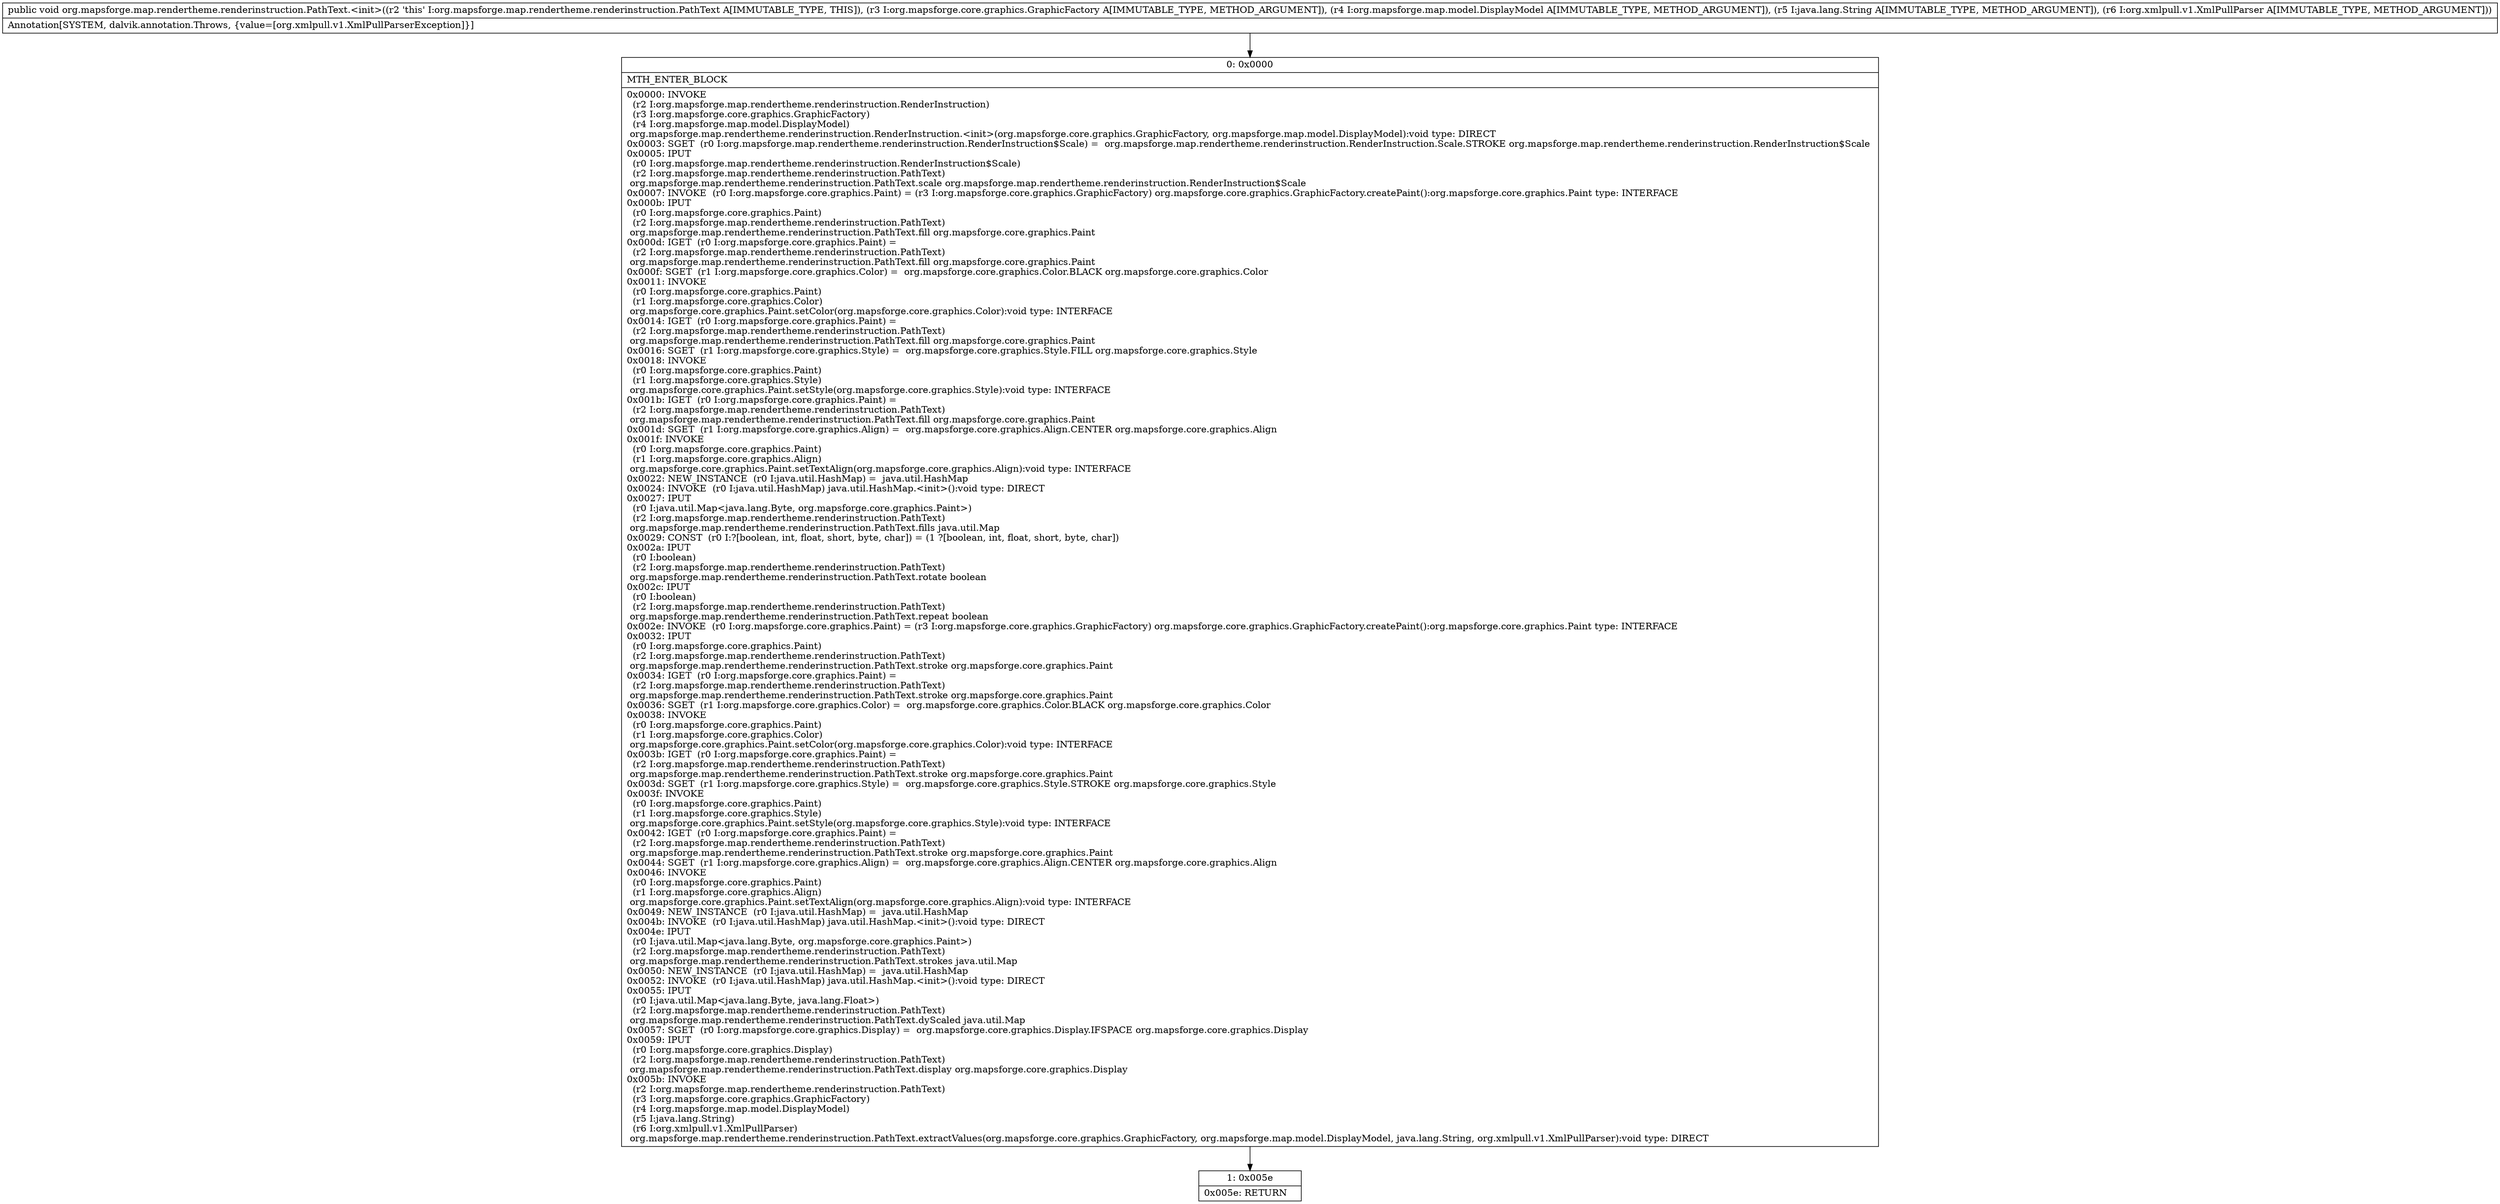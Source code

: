 digraph "CFG fororg.mapsforge.map.rendertheme.renderinstruction.PathText.\<init\>(Lorg\/mapsforge\/core\/graphics\/GraphicFactory;Lorg\/mapsforge\/map\/model\/DisplayModel;Ljava\/lang\/String;Lorg\/xmlpull\/v1\/XmlPullParser;)V" {
Node_0 [shape=record,label="{0\:\ 0x0000|MTH_ENTER_BLOCK\l|0x0000: INVOKE  \l  (r2 I:org.mapsforge.map.rendertheme.renderinstruction.RenderInstruction)\l  (r3 I:org.mapsforge.core.graphics.GraphicFactory)\l  (r4 I:org.mapsforge.map.model.DisplayModel)\l org.mapsforge.map.rendertheme.renderinstruction.RenderInstruction.\<init\>(org.mapsforge.core.graphics.GraphicFactory, org.mapsforge.map.model.DisplayModel):void type: DIRECT \l0x0003: SGET  (r0 I:org.mapsforge.map.rendertheme.renderinstruction.RenderInstruction$Scale) =  org.mapsforge.map.rendertheme.renderinstruction.RenderInstruction.Scale.STROKE org.mapsforge.map.rendertheme.renderinstruction.RenderInstruction$Scale \l0x0005: IPUT  \l  (r0 I:org.mapsforge.map.rendertheme.renderinstruction.RenderInstruction$Scale)\l  (r2 I:org.mapsforge.map.rendertheme.renderinstruction.PathText)\l org.mapsforge.map.rendertheme.renderinstruction.PathText.scale org.mapsforge.map.rendertheme.renderinstruction.RenderInstruction$Scale \l0x0007: INVOKE  (r0 I:org.mapsforge.core.graphics.Paint) = (r3 I:org.mapsforge.core.graphics.GraphicFactory) org.mapsforge.core.graphics.GraphicFactory.createPaint():org.mapsforge.core.graphics.Paint type: INTERFACE \l0x000b: IPUT  \l  (r0 I:org.mapsforge.core.graphics.Paint)\l  (r2 I:org.mapsforge.map.rendertheme.renderinstruction.PathText)\l org.mapsforge.map.rendertheme.renderinstruction.PathText.fill org.mapsforge.core.graphics.Paint \l0x000d: IGET  (r0 I:org.mapsforge.core.graphics.Paint) = \l  (r2 I:org.mapsforge.map.rendertheme.renderinstruction.PathText)\l org.mapsforge.map.rendertheme.renderinstruction.PathText.fill org.mapsforge.core.graphics.Paint \l0x000f: SGET  (r1 I:org.mapsforge.core.graphics.Color) =  org.mapsforge.core.graphics.Color.BLACK org.mapsforge.core.graphics.Color \l0x0011: INVOKE  \l  (r0 I:org.mapsforge.core.graphics.Paint)\l  (r1 I:org.mapsforge.core.graphics.Color)\l org.mapsforge.core.graphics.Paint.setColor(org.mapsforge.core.graphics.Color):void type: INTERFACE \l0x0014: IGET  (r0 I:org.mapsforge.core.graphics.Paint) = \l  (r2 I:org.mapsforge.map.rendertheme.renderinstruction.PathText)\l org.mapsforge.map.rendertheme.renderinstruction.PathText.fill org.mapsforge.core.graphics.Paint \l0x0016: SGET  (r1 I:org.mapsforge.core.graphics.Style) =  org.mapsforge.core.graphics.Style.FILL org.mapsforge.core.graphics.Style \l0x0018: INVOKE  \l  (r0 I:org.mapsforge.core.graphics.Paint)\l  (r1 I:org.mapsforge.core.graphics.Style)\l org.mapsforge.core.graphics.Paint.setStyle(org.mapsforge.core.graphics.Style):void type: INTERFACE \l0x001b: IGET  (r0 I:org.mapsforge.core.graphics.Paint) = \l  (r2 I:org.mapsforge.map.rendertheme.renderinstruction.PathText)\l org.mapsforge.map.rendertheme.renderinstruction.PathText.fill org.mapsforge.core.graphics.Paint \l0x001d: SGET  (r1 I:org.mapsforge.core.graphics.Align) =  org.mapsforge.core.graphics.Align.CENTER org.mapsforge.core.graphics.Align \l0x001f: INVOKE  \l  (r0 I:org.mapsforge.core.graphics.Paint)\l  (r1 I:org.mapsforge.core.graphics.Align)\l org.mapsforge.core.graphics.Paint.setTextAlign(org.mapsforge.core.graphics.Align):void type: INTERFACE \l0x0022: NEW_INSTANCE  (r0 I:java.util.HashMap) =  java.util.HashMap \l0x0024: INVOKE  (r0 I:java.util.HashMap) java.util.HashMap.\<init\>():void type: DIRECT \l0x0027: IPUT  \l  (r0 I:java.util.Map\<java.lang.Byte, org.mapsforge.core.graphics.Paint\>)\l  (r2 I:org.mapsforge.map.rendertheme.renderinstruction.PathText)\l org.mapsforge.map.rendertheme.renderinstruction.PathText.fills java.util.Map \l0x0029: CONST  (r0 I:?[boolean, int, float, short, byte, char]) = (1 ?[boolean, int, float, short, byte, char]) \l0x002a: IPUT  \l  (r0 I:boolean)\l  (r2 I:org.mapsforge.map.rendertheme.renderinstruction.PathText)\l org.mapsforge.map.rendertheme.renderinstruction.PathText.rotate boolean \l0x002c: IPUT  \l  (r0 I:boolean)\l  (r2 I:org.mapsforge.map.rendertheme.renderinstruction.PathText)\l org.mapsforge.map.rendertheme.renderinstruction.PathText.repeat boolean \l0x002e: INVOKE  (r0 I:org.mapsforge.core.graphics.Paint) = (r3 I:org.mapsforge.core.graphics.GraphicFactory) org.mapsforge.core.graphics.GraphicFactory.createPaint():org.mapsforge.core.graphics.Paint type: INTERFACE \l0x0032: IPUT  \l  (r0 I:org.mapsforge.core.graphics.Paint)\l  (r2 I:org.mapsforge.map.rendertheme.renderinstruction.PathText)\l org.mapsforge.map.rendertheme.renderinstruction.PathText.stroke org.mapsforge.core.graphics.Paint \l0x0034: IGET  (r0 I:org.mapsforge.core.graphics.Paint) = \l  (r2 I:org.mapsforge.map.rendertheme.renderinstruction.PathText)\l org.mapsforge.map.rendertheme.renderinstruction.PathText.stroke org.mapsforge.core.graphics.Paint \l0x0036: SGET  (r1 I:org.mapsforge.core.graphics.Color) =  org.mapsforge.core.graphics.Color.BLACK org.mapsforge.core.graphics.Color \l0x0038: INVOKE  \l  (r0 I:org.mapsforge.core.graphics.Paint)\l  (r1 I:org.mapsforge.core.graphics.Color)\l org.mapsforge.core.graphics.Paint.setColor(org.mapsforge.core.graphics.Color):void type: INTERFACE \l0x003b: IGET  (r0 I:org.mapsforge.core.graphics.Paint) = \l  (r2 I:org.mapsforge.map.rendertheme.renderinstruction.PathText)\l org.mapsforge.map.rendertheme.renderinstruction.PathText.stroke org.mapsforge.core.graphics.Paint \l0x003d: SGET  (r1 I:org.mapsforge.core.graphics.Style) =  org.mapsforge.core.graphics.Style.STROKE org.mapsforge.core.graphics.Style \l0x003f: INVOKE  \l  (r0 I:org.mapsforge.core.graphics.Paint)\l  (r1 I:org.mapsforge.core.graphics.Style)\l org.mapsforge.core.graphics.Paint.setStyle(org.mapsforge.core.graphics.Style):void type: INTERFACE \l0x0042: IGET  (r0 I:org.mapsforge.core.graphics.Paint) = \l  (r2 I:org.mapsforge.map.rendertheme.renderinstruction.PathText)\l org.mapsforge.map.rendertheme.renderinstruction.PathText.stroke org.mapsforge.core.graphics.Paint \l0x0044: SGET  (r1 I:org.mapsforge.core.graphics.Align) =  org.mapsforge.core.graphics.Align.CENTER org.mapsforge.core.graphics.Align \l0x0046: INVOKE  \l  (r0 I:org.mapsforge.core.graphics.Paint)\l  (r1 I:org.mapsforge.core.graphics.Align)\l org.mapsforge.core.graphics.Paint.setTextAlign(org.mapsforge.core.graphics.Align):void type: INTERFACE \l0x0049: NEW_INSTANCE  (r0 I:java.util.HashMap) =  java.util.HashMap \l0x004b: INVOKE  (r0 I:java.util.HashMap) java.util.HashMap.\<init\>():void type: DIRECT \l0x004e: IPUT  \l  (r0 I:java.util.Map\<java.lang.Byte, org.mapsforge.core.graphics.Paint\>)\l  (r2 I:org.mapsforge.map.rendertheme.renderinstruction.PathText)\l org.mapsforge.map.rendertheme.renderinstruction.PathText.strokes java.util.Map \l0x0050: NEW_INSTANCE  (r0 I:java.util.HashMap) =  java.util.HashMap \l0x0052: INVOKE  (r0 I:java.util.HashMap) java.util.HashMap.\<init\>():void type: DIRECT \l0x0055: IPUT  \l  (r0 I:java.util.Map\<java.lang.Byte, java.lang.Float\>)\l  (r2 I:org.mapsforge.map.rendertheme.renderinstruction.PathText)\l org.mapsforge.map.rendertheme.renderinstruction.PathText.dyScaled java.util.Map \l0x0057: SGET  (r0 I:org.mapsforge.core.graphics.Display) =  org.mapsforge.core.graphics.Display.IFSPACE org.mapsforge.core.graphics.Display \l0x0059: IPUT  \l  (r0 I:org.mapsforge.core.graphics.Display)\l  (r2 I:org.mapsforge.map.rendertheme.renderinstruction.PathText)\l org.mapsforge.map.rendertheme.renderinstruction.PathText.display org.mapsforge.core.graphics.Display \l0x005b: INVOKE  \l  (r2 I:org.mapsforge.map.rendertheme.renderinstruction.PathText)\l  (r3 I:org.mapsforge.core.graphics.GraphicFactory)\l  (r4 I:org.mapsforge.map.model.DisplayModel)\l  (r5 I:java.lang.String)\l  (r6 I:org.xmlpull.v1.XmlPullParser)\l org.mapsforge.map.rendertheme.renderinstruction.PathText.extractValues(org.mapsforge.core.graphics.GraphicFactory, org.mapsforge.map.model.DisplayModel, java.lang.String, org.xmlpull.v1.XmlPullParser):void type: DIRECT \l}"];
Node_1 [shape=record,label="{1\:\ 0x005e|0x005e: RETURN   \l}"];
MethodNode[shape=record,label="{public void org.mapsforge.map.rendertheme.renderinstruction.PathText.\<init\>((r2 'this' I:org.mapsforge.map.rendertheme.renderinstruction.PathText A[IMMUTABLE_TYPE, THIS]), (r3 I:org.mapsforge.core.graphics.GraphicFactory A[IMMUTABLE_TYPE, METHOD_ARGUMENT]), (r4 I:org.mapsforge.map.model.DisplayModel A[IMMUTABLE_TYPE, METHOD_ARGUMENT]), (r5 I:java.lang.String A[IMMUTABLE_TYPE, METHOD_ARGUMENT]), (r6 I:org.xmlpull.v1.XmlPullParser A[IMMUTABLE_TYPE, METHOD_ARGUMENT]))  | Annotation[SYSTEM, dalvik.annotation.Throws, \{value=[org.xmlpull.v1.XmlPullParserException]\}]\l}"];
MethodNode -> Node_0;
Node_0 -> Node_1;
}

